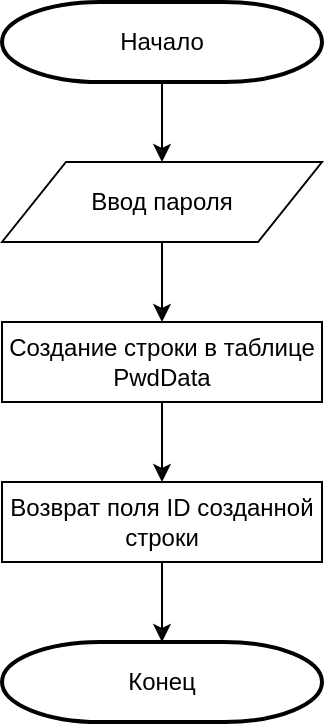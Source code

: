 <mxfile pages="1" version="11.2.4" type="device"><diagram id="yVVUTsEOf4FtN3ilJVeX" name="Page-1"><mxGraphModel dx="1662" dy="793" grid="1" gridSize="10" guides="1" tooltips="1" connect="1" arrows="1" fold="1" page="1" pageScale="1" pageWidth="827" pageHeight="1169" math="0" shadow="0"><root><mxCell id="0"/><mxCell id="1" parent="0"/><mxCell id="X_bk3OUpSKKiSXgv2V6A-6" value="" style="edgeStyle=orthogonalEdgeStyle;rounded=0;orthogonalLoop=1;jettySize=auto;html=1;" parent="1" source="X_bk3OUpSKKiSXgv2V6A-1" target="X_bk3OUpSKKiSXgv2V6A-5" edge="1"><mxGeometry relative="1" as="geometry"/></mxCell><mxCell id="X_bk3OUpSKKiSXgv2V6A-1" value="&lt;div&gt;Начало&lt;/div&gt;" style="strokeWidth=2;html=1;shape=mxgraph.flowchart.terminator;whiteSpace=wrap;" parent="1" vertex="1"><mxGeometry x="320" y="40" width="160" height="40" as="geometry"/></mxCell><mxCell id="X_bk3OUpSKKiSXgv2V6A-14" value="" style="edgeStyle=orthogonalEdgeStyle;rounded=0;orthogonalLoop=1;jettySize=auto;html=1;" parent="1" source="X_bk3OUpSKKiSXgv2V6A-5" edge="1"><mxGeometry relative="1" as="geometry"><mxPoint x="400" y="200" as="targetPoint"/></mxGeometry></mxCell><mxCell id="X_bk3OUpSKKiSXgv2V6A-5" value="Ввод пароля" style="shape=parallelogram;perimeter=parallelogramPerimeter;whiteSpace=wrap;html=1;" parent="1" vertex="1"><mxGeometry x="320" y="120" width="160" height="40" as="geometry"/></mxCell><mxCell id="X_bk3OUpSKKiSXgv2V6A-27" value="Конец" style="strokeWidth=2;html=1;shape=mxgraph.flowchart.terminator;whiteSpace=wrap;" parent="1" vertex="1"><mxGeometry x="320" y="360" width="160" height="40" as="geometry"/></mxCell><mxCell id="jixIaSZ0oZPPm3UZF9uQ-15" value="" style="edgeStyle=orthogonalEdgeStyle;rounded=0;orthogonalLoop=1;jettySize=auto;html=1;" edge="1" parent="1" source="jixIaSZ0oZPPm3UZF9uQ-14" target="X_bk3OUpSKKiSXgv2V6A-27"><mxGeometry relative="1" as="geometry"/></mxCell><mxCell id="jixIaSZ0oZPPm3UZF9uQ-14" value="Возврат поля ID созданной строки" style="rounded=0;whiteSpace=wrap;html=1;" vertex="1" parent="1"><mxGeometry x="320" y="280" width="160" height="40" as="geometry"/></mxCell><mxCell id="jixIaSZ0oZPPm3UZF9uQ-17" value="" style="edgeStyle=orthogonalEdgeStyle;rounded=0;orthogonalLoop=1;jettySize=auto;html=1;" edge="1" parent="1" source="jixIaSZ0oZPPm3UZF9uQ-16" target="jixIaSZ0oZPPm3UZF9uQ-14"><mxGeometry relative="1" as="geometry"/></mxCell><mxCell id="jixIaSZ0oZPPm3UZF9uQ-16" value="Создание строки в таблице PwdData" style="rounded=0;whiteSpace=wrap;html=1;" vertex="1" parent="1"><mxGeometry x="320" y="200" width="160" height="40" as="geometry"/></mxCell></root></mxGraphModel></diagram></mxfile>